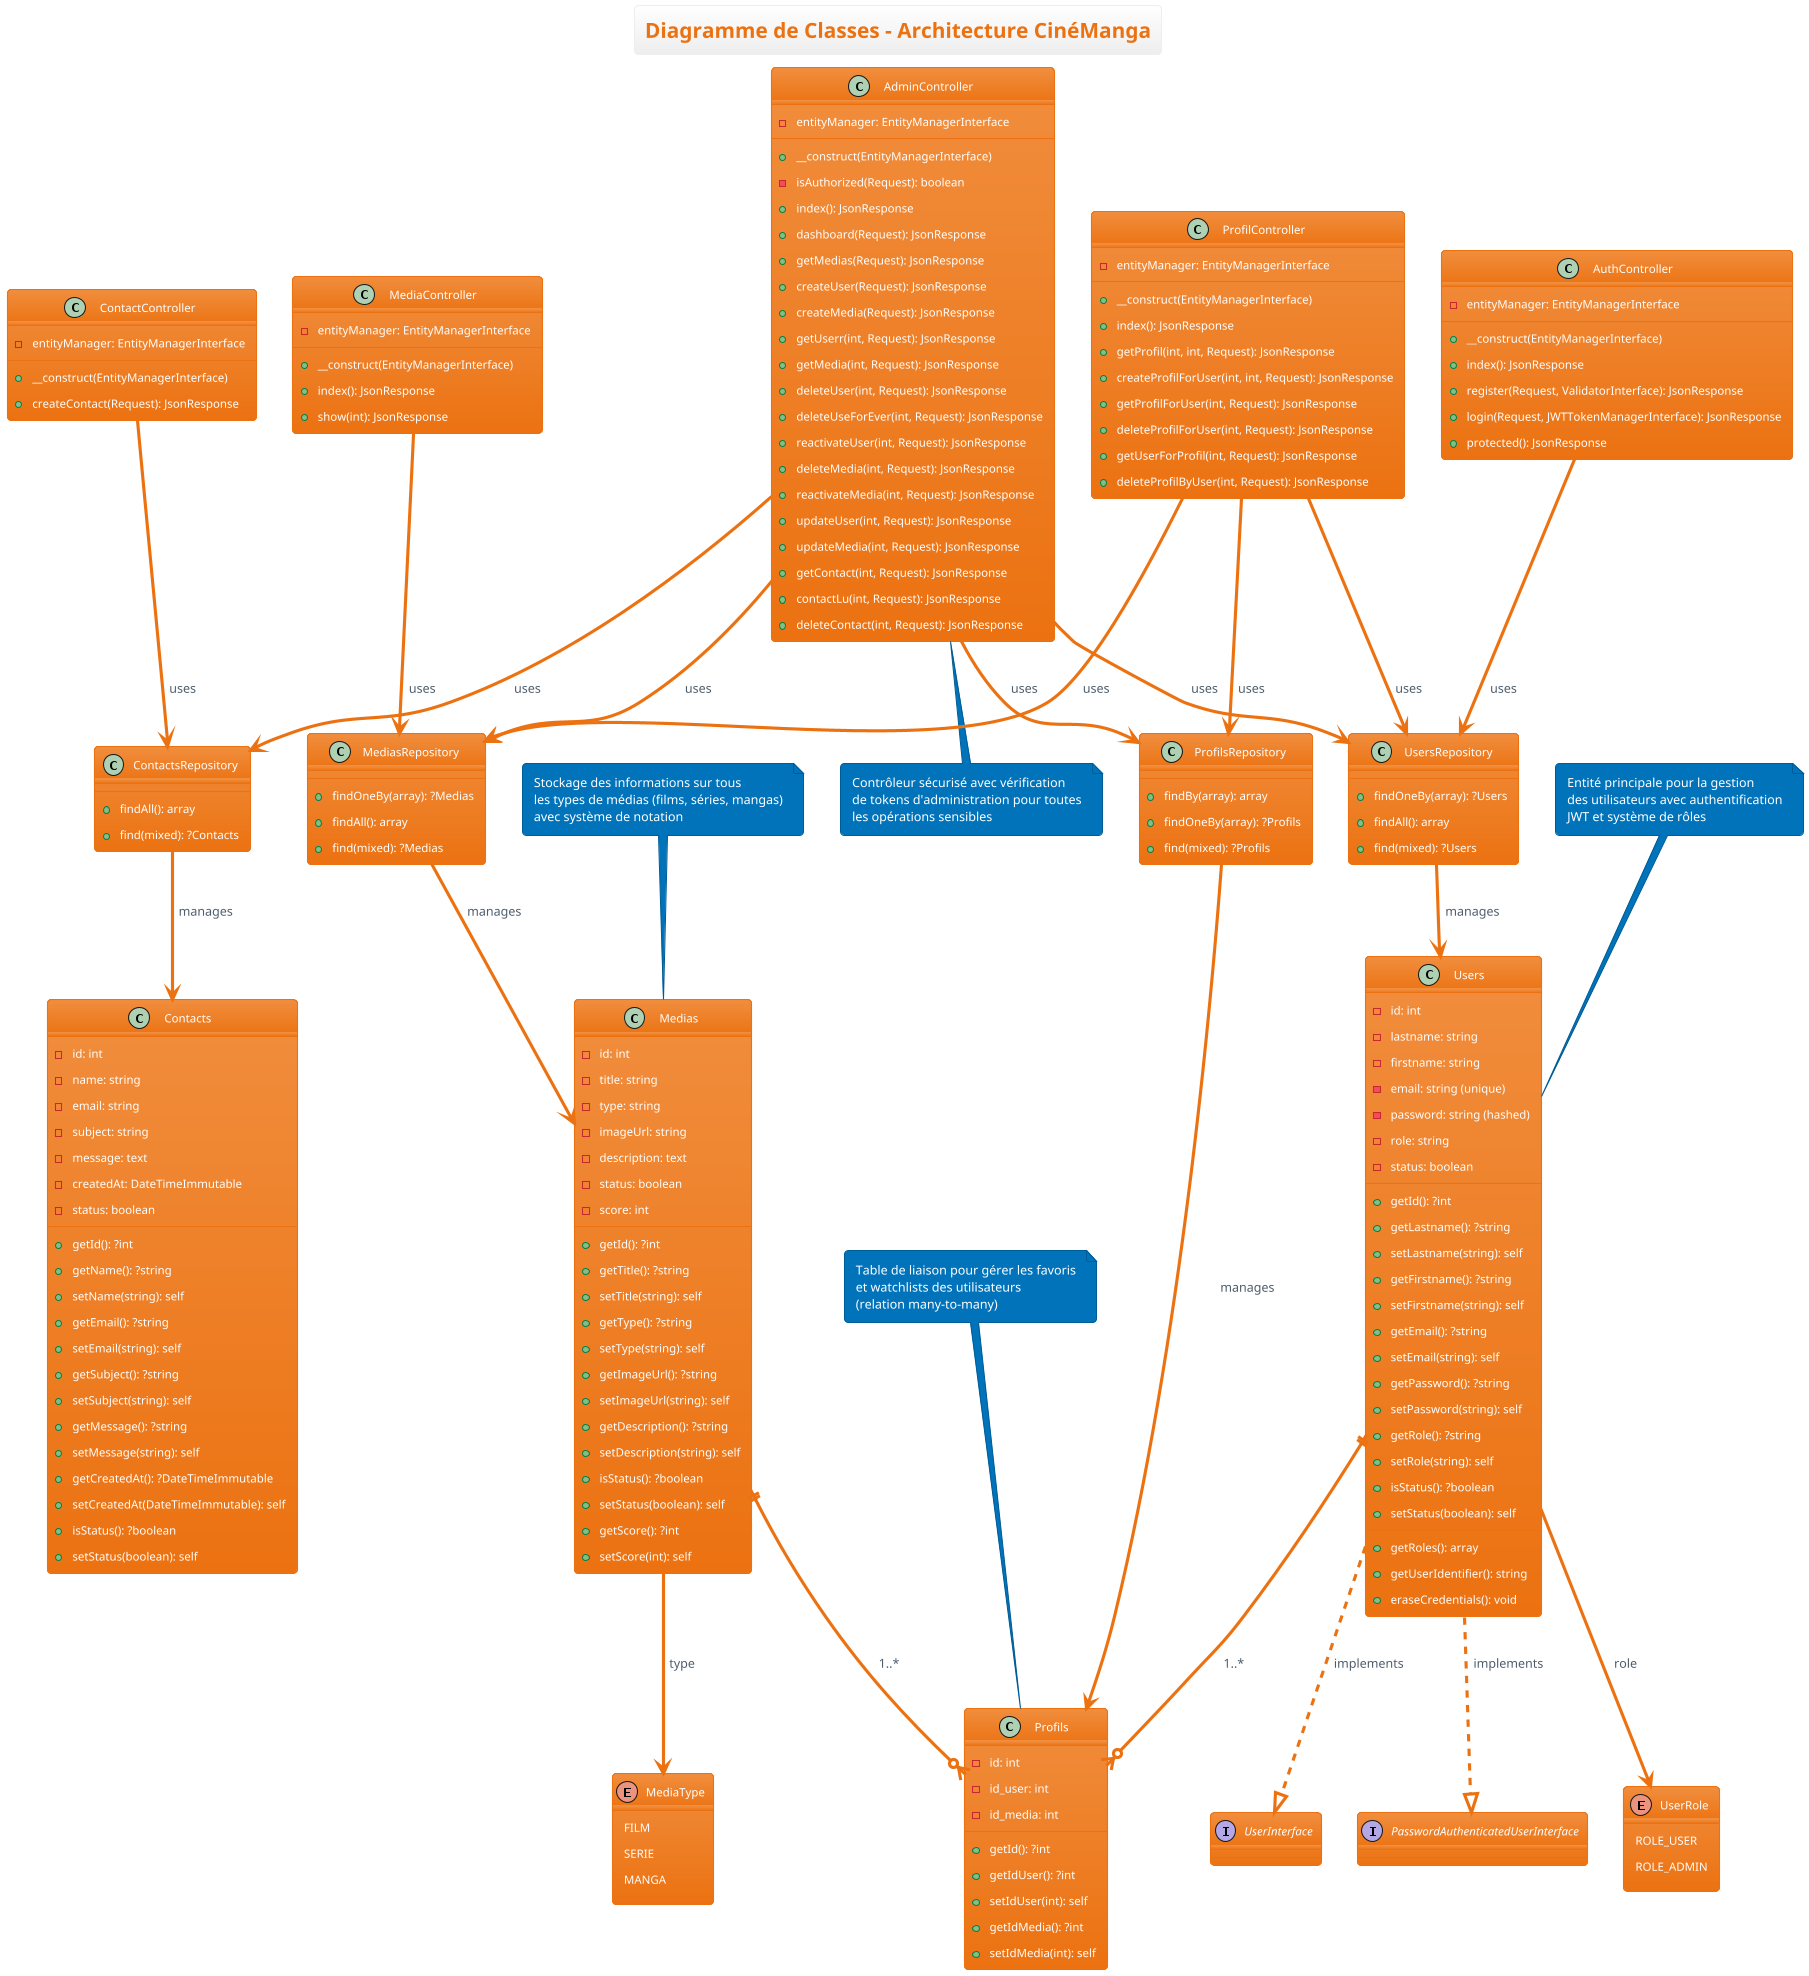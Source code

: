 @startuml Diagramme de Classes - CinéManga

!theme aws-orange
title Diagramme de Classes - Architecture CinéManga

' Entités principales
class Users {
    -id: int
    -lastname: string
    -firstname: string
    -email: string (unique)
    -password: string (hashed)
    -role: string
    -status: boolean
    --
    +getId(): ?int
    +getLastname(): ?string
    +setLastname(string): self
    +getFirstname(): ?string
    +setFirstname(string): self
    +getEmail(): ?string
    +setEmail(string): self
    +getPassword(): ?string
    +setPassword(string): self
    +getRole(): ?string
    +setRole(string): self
    +isStatus(): ?boolean
    +setStatus(boolean): self
    --
    +getRoles(): array
    +getUserIdentifier(): string
    +eraseCredentials(): void
}

class Medias {
    -id: int
    -title: string
    -type: string
    -imageUrl: string
    -description: text
    -status: boolean
    -score: int
    --
    +getId(): ?int
    +getTitle(): ?string
    +setTitle(string): self
    +getType(): ?string
    +setType(string): self
    +getImageUrl(): ?string
    +setImageUrl(string): self
    +getDescription(): ?string
    +setDescription(string): self
    +isStatus(): ?boolean
    +setStatus(boolean): self
    +getScore(): ?int
    +setScore(int): self
}

class Profils {
    -id: int
    -id_user: int
    -id_media: int
    --
    +getId(): ?int
    +getIdUser(): ?int
    +setIdUser(int): self
    +getIdMedia(): ?int
    +setIdMedia(int): self
}

class Contacts {
    -id: int
    -name: string
    -email: string
    -subject: string
    -message: text
    -createdAt: DateTimeImmutable
    -status: boolean
    --
    +getId(): ?int
    +getName(): ?string
    +setName(string): self
    +getEmail(): ?string
    +setEmail(string): self
    +getSubject(): ?string
    +setSubject(string): self
    +getMessage(): ?string
    +setMessage(string): self
    +getCreatedAt(): ?DateTimeImmutable
    +setCreatedAt(DateTimeImmutable): self
    +isStatus(): ?boolean
    +setStatus(boolean): self
}

' Contrôleurs
class AuthController {
    -entityManager: EntityManagerInterface
    --
    +__construct(EntityManagerInterface)
    +index(): JsonResponse
    +register(Request, ValidatorInterface): JsonResponse
    +login(Request, JWTTokenManagerInterface): JsonResponse
    +protected(): JsonResponse
}

class MediaController {
    -entityManager: EntityManagerInterface
    --
    +__construct(EntityManagerInterface)
    +index(): JsonResponse
    +show(int): JsonResponse
}

class AdminController {
    -entityManager: EntityManagerInterface
    --
    +__construct(EntityManagerInterface)
    -isAuthorized(Request): boolean
    +index(): JsonResponse
    +dashboard(Request): JsonResponse
    +getMedias(Request): JsonResponse
    +createUser(Request): JsonResponse
    +createMedia(Request): JsonResponse
    +getUserr(int, Request): JsonResponse
    +getMedia(int, Request): JsonResponse
    +deleteUser(int, Request): JsonResponse
    +deleteUseForEver(int, Request): JsonResponse
    +reactivateUser(int, Request): JsonResponse
    +deleteMedia(int, Request): JsonResponse
    +reactivateMedia(int, Request): JsonResponse
    +updateUser(int, Request): JsonResponse
    +updateMedia(int, Request): JsonResponse
    +getContact(int, Request): JsonResponse
    +contactLu(int, Request): JsonResponse
    +deleteContact(int, Request): JsonResponse
}

class ProfilController {
    -entityManager: EntityManagerInterface
    --
    +__construct(EntityManagerInterface)
    +index(): JsonResponse
    +getProfil(int, int, Request): JsonResponse
    +createProfilForUser(int, int, Request): JsonResponse
    +getProfilForUser(int, Request): JsonResponse
    +deleteProfilForUser(int, Request): JsonResponse
    +getUserForProfil(int, Request): JsonResponse
    +deleteProfilByUser(int, Request): JsonResponse
}

class ContactController {
    -entityManager: EntityManagerInterface
    --
    +__construct(EntityManagerInterface)
    +createContact(Request): JsonResponse
}

' Repositories
class UsersRepository {
    --
    +findOneBy(array): ?Users
    +findAll(): array
    +find(mixed): ?Users
}

class MediasRepository {
    --
    +findOneBy(array): ?Medias
    +findAll(): array
    +find(mixed): ?Medias
}

class ProfilsRepository {
    --
    +findBy(array): array
    +findOneBy(array): ?Profils
    +find(mixed): ?Profils
}

class ContactsRepository {
    --
    +findAll(): array
    +find(mixed): ?Contacts
}

' Relations entre entités
Users ||--o{ Profils : "1..*"
Medias ||--o{ Profils : "1..*"

' Relations contrôleur-repository
AuthController --> UsersRepository : uses
MediaController --> MediasRepository : uses
AdminController --> UsersRepository : uses
AdminController --> MediasRepository : uses
AdminController --> ProfilsRepository : uses
AdminController --> ContactsRepository : uses
ProfilController --> UsersRepository : uses
ProfilController --> MediasRepository : uses
ProfilController --> ProfilsRepository : uses
ContactController --> ContactsRepository : uses

' Relations repository-entity
UsersRepository --> Users : manages
MediasRepository --> Medias : manages
ProfilsRepository --> Profils : manages
ContactsRepository --> Contacts : manages

' Interfaces Symfony
interface UserInterface
interface PasswordAuthenticatedUserInterface

Users ..|> UserInterface : implements
Users ..|> PasswordAuthenticatedUserInterface : implements

' Enumérations
enum MediaType {
    FILM
    SERIE
    MANGA
}

enum UserRole {
    ROLE_USER
    ROLE_ADMIN
}

Medias --> MediaType : type
Users --> UserRole : role

note top of Users
  Entité principale pour la gestion
  des utilisateurs avec authentification
  JWT et système de rôles
end note

note top of Medias
  Stockage des informations sur tous
  les types de médias (films, séries, mangas)
  avec système de notation
end note

note top of Profils
  Table de liaison pour gérer les favoris
  et watchlists des utilisateurs
  (relation many-to-many)
end note

note bottom of AdminController
  Contrôleur sécurisé avec vérification
  de tokens d'administration pour toutes
  les opérations sensibles
end note

@enduml
